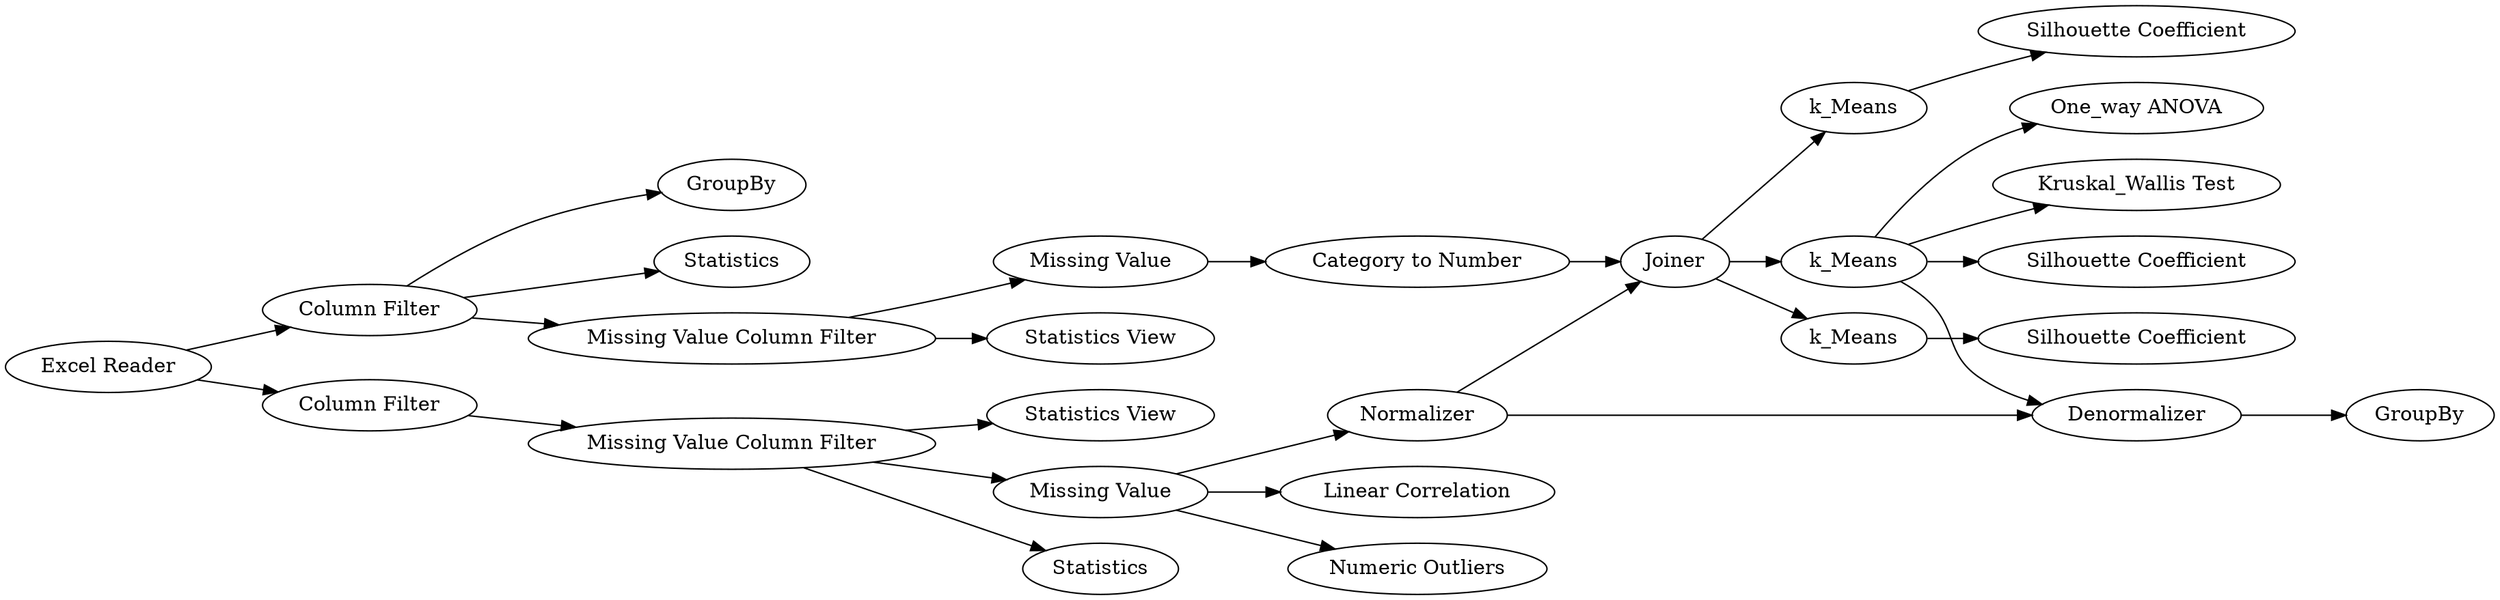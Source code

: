 digraph {
	14 -> 16
	7 -> 25
	4 -> 5
	14 -> 17
	16 -> 20
	23 -> 26
	2 -> 4
	6 -> 8
	6 -> 29
	23 -> 14
	26 -> 31
	14 -> 15
	1 -> 2
	5 -> 10
	15 -> 19
	2 -> 28
	17 -> 21
	15 -> 22
	7 -> 30
	6 -> 7
	15 -> 24
	3 -> 6
	10 -> 14
	2 -> 32
	7 -> 23
	15 -> 26
	1 -> 3
	4 -> 9
	7 [label="Missing Value"]
	9 [label="Statistics View"]
	26 [label=Denormalizer]
	21 [label="Silhouette Coefficient"]
	8 [label="Statistics View"]
	32 [label=Statistics]
	17 [label=k_Means]
	3 [label="Column Filter"]
	19 [label="Silhouette Coefficient"]
	24 [label="Kruskal_Wallis Test"]
	31 [label=GroupBy]
	6 [label="Missing Value Column Filter"]
	15 [label=k_Means]
	25 [label="Numeric Outliers"]
	10 [label="Category to Number"]
	16 [label=k_Means]
	1 [label="Excel Reader"]
	22 [label="One_way ANOVA"]
	28 [label=GroupBy]
	23 [label=Normalizer]
	4 [label="Missing Value Column Filter"]
	14 [label=Joiner]
	5 [label="Missing Value"]
	20 [label="Silhouette Coefficient"]
	29 [label=Statistics]
	30 [label="Linear Correlation"]
	2 [label="Column Filter"]
	rankdir=LR
}
